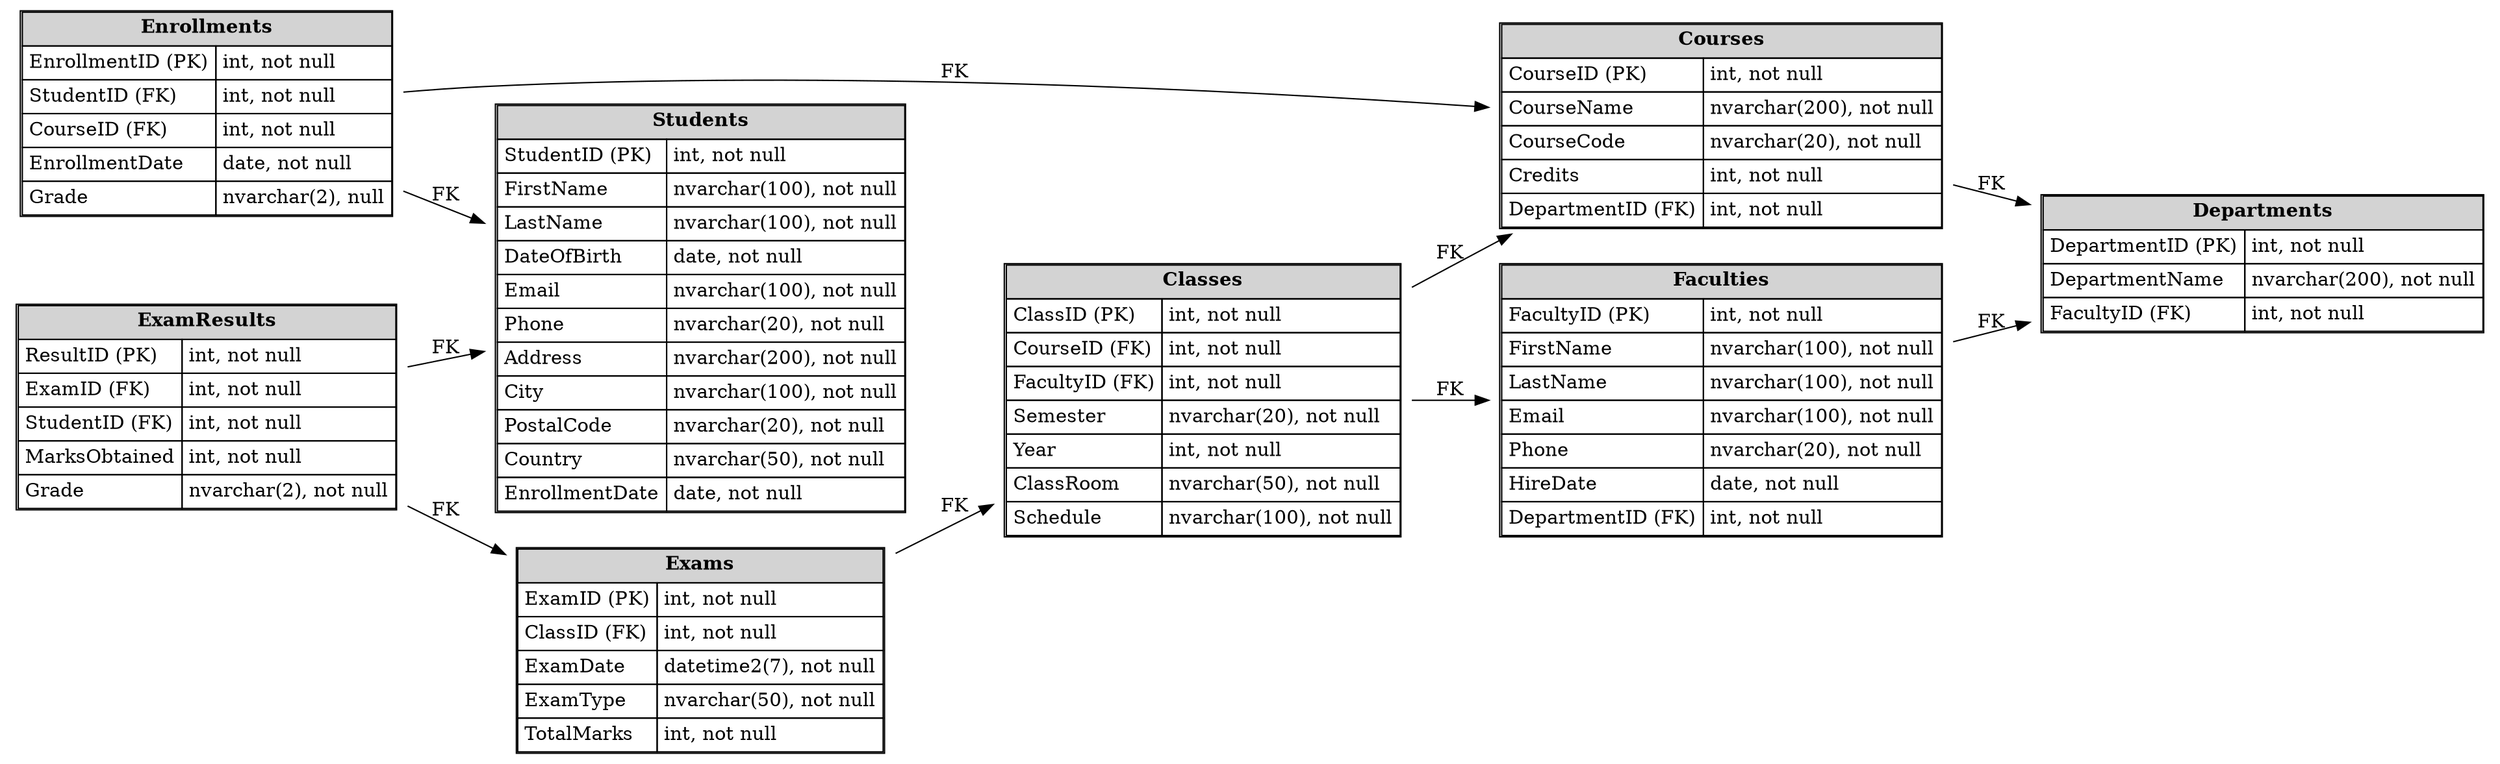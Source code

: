 digraph G {
    // General graph settings
    rankdir=LR;
    node [shape=plaintext];

    // Students table
    Students [label=<
        <table border="1" cellborder="1" cellspacing="0" cellpadding="4">
            <tr><td colspan="2" bgcolor="lightgrey"><b>Students</b></td></tr>
            <tr><td align="left">StudentID (PK)</td><td align="left">int, not null</td></tr>
            <tr><td align="left">FirstName</td><td align="left">nvarchar(100), not null</td></tr>
            <tr><td align="left">LastName</td><td align="left">nvarchar(100), not null</td></tr>
            <tr><td align="left">DateOfBirth</td><td align="left">date, not null</td></tr>
            <tr><td align="left">Email</td><td align="left">nvarchar(100), not null</td></tr>
            <tr><td align="left">Phone</td><td align="left">nvarchar(20), not null</td></tr>
            <tr><td align="left">Address</td><td align="left">nvarchar(200), not null</td></tr>
            <tr><td align="left">City</td><td align="left">nvarchar(100), not null</td></tr>
            <tr><td align="left">PostalCode</td><td align="left">nvarchar(20), not null</td></tr>
            <tr><td align="left">Country</td><td align="left">nvarchar(50), not null</td></tr>
            <tr><td align="left">EnrollmentDate</td><td align="left">date, not null</td></tr>
        </table>
    >];

    // Courses table
    Courses [label=<
        <table border="1" cellborder="1" cellspacing="0" cellpadding="4">
            <tr><td colspan="2" bgcolor="lightgrey"><b>Courses</b></td></tr>
            <tr><td align="left">CourseID (PK)</td><td align="left">int, not null</td></tr>
            <tr><td align="left">CourseName</td><td align="left">nvarchar(200), not null</td></tr>
            <tr><td align="left">CourseCode</td><td align="left">nvarchar(20), not null</td></tr>
            <tr><td align="left">Credits</td><td align="left">int, not null</td></tr>
            <tr><td align="left">DepartmentID (FK)</td><td align="left">int, not null</td></tr>
        </table>
    >];

    // Enrollments table
    Enrollments [label=<
        <table border="1" cellborder="1" cellspacing="0" cellpadding="4">
            <tr><td colspan="2" bgcolor="lightgrey"><b>Enrollments</b></td></tr>
            <tr><td align="left">EnrollmentID (PK)</td><td align="left">int, not null</td></tr>
            <tr><td align="left">StudentID (FK)</td><td align="left">int, not null</td></tr>
            <tr><td align="left">CourseID (FK)</td><td align="left">int, not null</td></tr>
            <tr><td align="left">EnrollmentDate</td><td align="left">date, not null</td></tr>
            <tr><td align="left">Grade</td><td align="left">nvarchar(2), null</td></tr>
        </table>
    >];

    // Departments table
    Departments [label=<
        <table border="1" cellborder="1" cellspacing="0" cellpadding="4">
            <tr><td colspan="2" bgcolor="lightgrey"><b>Departments</b></td></tr>
            <tr><td align="left">DepartmentID (PK)</td><td align="left">int, not null</td></tr>
            <tr><td align="left">DepartmentName</td><td align="left">nvarchar(200), not null</td></tr>
            <tr><td align="left">FacultyID (FK)</td><td align="left">int, not null</td></tr>
        </table>
    >];

    // Faculties table
    Faculties [label=<
        <table border="1" cellborder="1" cellspacing="0" cellpadding="4">
            <tr><td colspan="2" bgcolor="lightgrey"><b>Faculties</b></td></tr>
            <tr><td align="left">FacultyID (PK)</td><td align="left">int, not null</td></tr>
            <tr><td align="left">FirstName</td><td align="left">nvarchar(100), not null</td></tr>
            <tr><td align="left">LastName</td><td align="left">nvarchar(100), not null</td></tr>
            <tr><td align="left">Email</td><td align="left">nvarchar(100), not null</td></tr>
            <tr><td align="left">Phone</td><td align="left">nvarchar(20), not null</td></tr>
            <tr><td align="left">HireDate</td><td align="left">date, not null</td></tr>
            <tr><td align="left">DepartmentID (FK)</td><td align="left">int, not null</td></tr>
        </table>
    >];

    // Classes table
    Classes [label=<
        <table border="1" cellborder="1" cellspacing="0" cellpadding="4">
            <tr><td colspan="2" bgcolor="lightgrey"><b>Classes</b></td></tr>
            <tr><td align="left">ClassID (PK)</td><td align="left">int, not null</td></tr>
            <tr><td align="left">CourseID (FK)</td><td align="left">int, not null</td></tr>
            <tr><td align="left">FacultyID (FK)</td><td align="left">int, not null</td></tr>
            <tr><td align="left">Semester</td><td align="left">nvarchar(20), not null</td></tr>
            <tr><td align="left">Year</td><td align="left">int, not null</td></tr>
            <tr><td align="left">ClassRoom</td><td align="left">nvarchar(50), not null</td></tr>
            <tr><td align="left">Schedule</td><td align="left">nvarchar(100), not null</td></tr>
        </table>
    >];

    // Exams table
    Exams [label=<
        <table border="1" cellborder="1" cellspacing="0" cellpadding="4">
            <tr><td colspan="2" bgcolor="lightgrey"><b>Exams</b></td></tr>
            <tr><td align="left">ExamID (PK)</td><td align="left">int, not null</td></tr>
            <tr><td align="left">ClassID (FK)</td><td align="left">int, not null</td></tr>
            <tr><td align="left">ExamDate</td><td align="left">datetime2(7), not null</td></tr>
            <tr><td align="left">ExamType</td><td align="left">nvarchar(50), not null</td></tr>
            <tr><td align="left">TotalMarks</td><td align="left">int, not null</td></tr>
        </table>
    >];

    // ExamResults table
    ExamResults [label=<
        <table border="1" cellborder="1" cellspacing="0" cellpadding="4">
            <tr><td colspan="2" bgcolor="lightgrey"><b>ExamResults</b></td></tr>
            <tr><td align="left">ResultID (PK)</td><td align="left">int, not null</td></tr>
            <tr><td align="left">ExamID (FK)</td><td align="left">int, not null</td></tr>
            <tr><td align="left">StudentID (FK)</td><td align="left">int, not null</td></tr>
            <tr><td align="left">MarksObtained</td><td align="left">int, not null</td></tr>
            <tr><td align="left">Grade</td><td align="left">nvarchar(2), not null</td></tr>
        </table>
    >];

    // Defining relationships
    Courses -> Departments [label="FK"];
    Enrollments -> Students [label="FK"];
    Enrollments -> Courses [label="FK"];
    Faculties -> Departments [label="FK"];
    Classes -> Courses [label="FK"];
    Classes -> Faculties [label="FK"];
    Exams -> Classes [label="FK"];
    ExamResults -> Exams [label="FK"];
    ExamResults -> Students [label="FK"];
}
